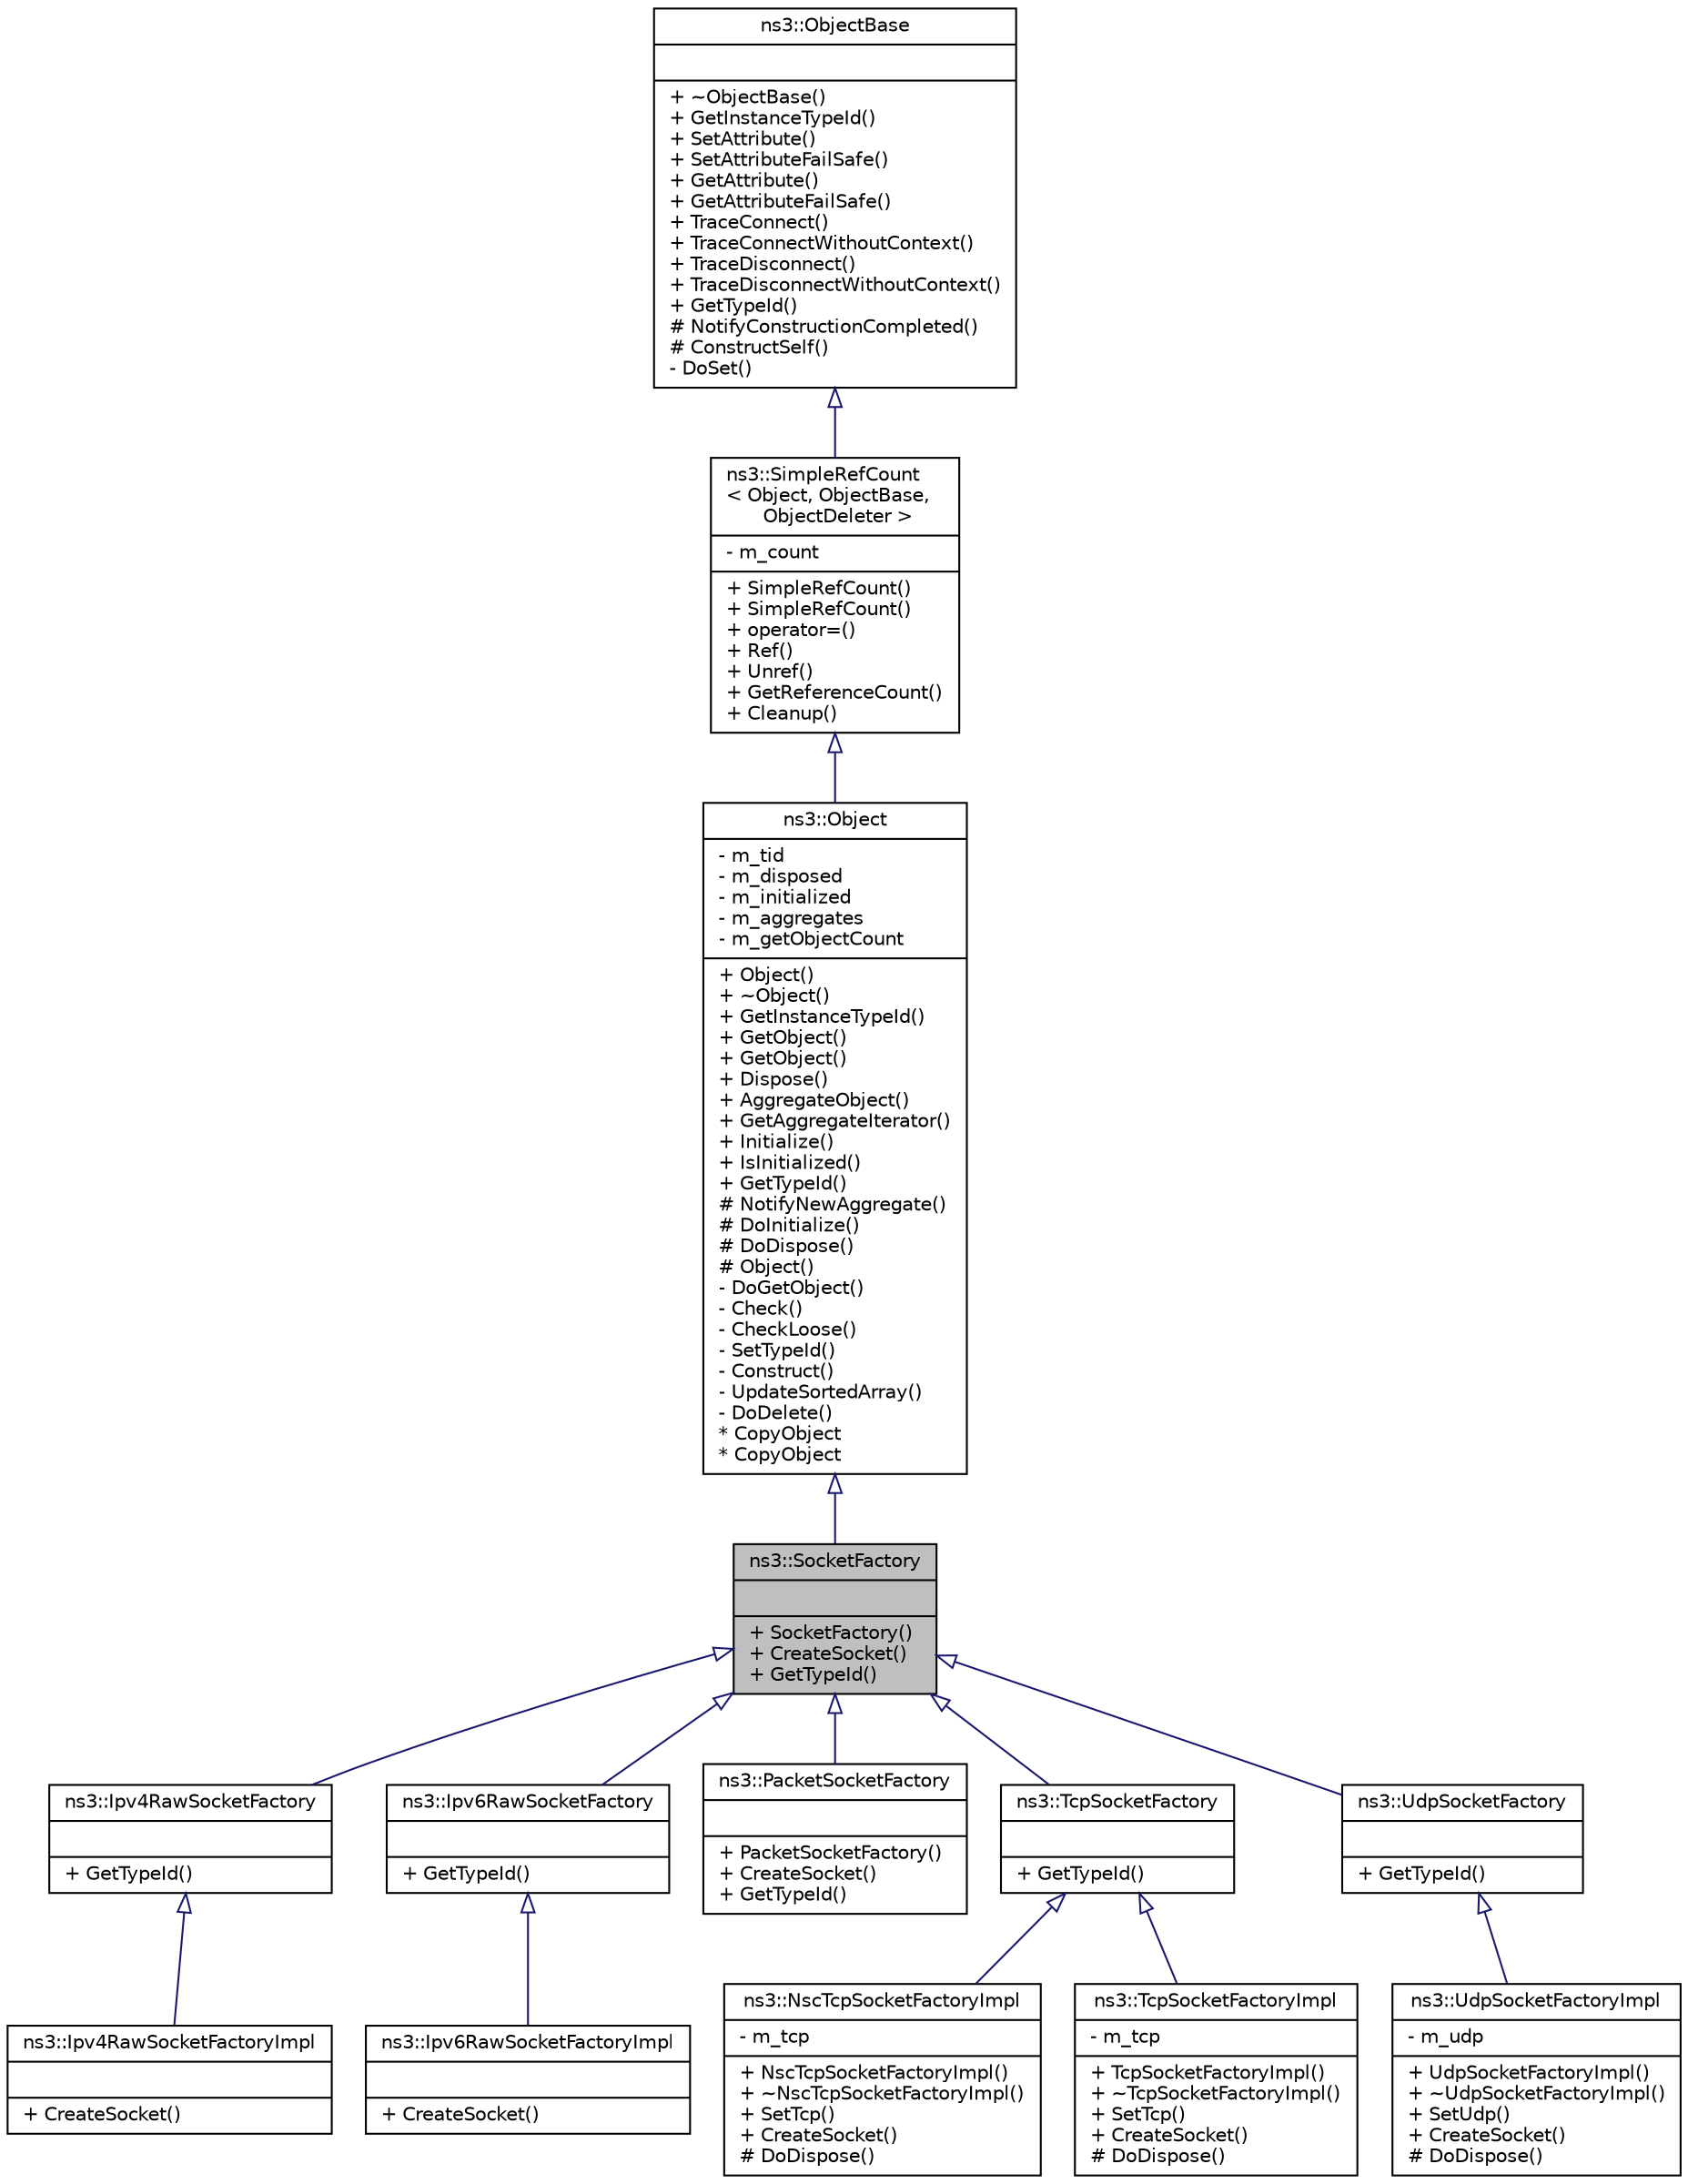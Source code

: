 digraph "ns3::SocketFactory"
{
  edge [fontname="Helvetica",fontsize="10",labelfontname="Helvetica",labelfontsize="10"];
  node [fontname="Helvetica",fontsize="10",shape=record];
  Node1 [label="{ns3::SocketFactory\n||+ SocketFactory()\l+ CreateSocket()\l+ GetTypeId()\l}",height=0.2,width=0.4,color="black", fillcolor="grey75", style="filled", fontcolor="black"];
  Node2 -> Node1 [dir="back",color="midnightblue",fontsize="10",style="solid",arrowtail="onormal"];
  Node2 [label="{ns3::Object\n|- m_tid\l- m_disposed\l- m_initialized\l- m_aggregates\l- m_getObjectCount\l|+ Object()\l+ ~Object()\l+ GetInstanceTypeId()\l+ GetObject()\l+ GetObject()\l+ Dispose()\l+ AggregateObject()\l+ GetAggregateIterator()\l+ Initialize()\l+ IsInitialized()\l+ GetTypeId()\l# NotifyNewAggregate()\l# DoInitialize()\l# DoDispose()\l# Object()\l- DoGetObject()\l- Check()\l- CheckLoose()\l- SetTypeId()\l- Construct()\l- UpdateSortedArray()\l- DoDelete()\l* CopyObject\l* CopyObject\l}",height=0.2,width=0.4,color="black", fillcolor="white", style="filled",URL="$d9/d77/classns3_1_1Object.html",tooltip="A base class which provides memory management and object aggregation. "];
  Node3 -> Node2 [dir="back",color="midnightblue",fontsize="10",style="solid",arrowtail="onormal"];
  Node3 [label="{ns3::SimpleRefCount\l\< Object, ObjectBase,\l ObjectDeleter \>\n|- m_count\l|+ SimpleRefCount()\l+ SimpleRefCount()\l+ operator=()\l+ Ref()\l+ Unref()\l+ GetReferenceCount()\l+ Cleanup()\l}",height=0.2,width=0.4,color="black", fillcolor="white", style="filled",URL="$da/da1/classns3_1_1SimpleRefCount.html"];
  Node4 -> Node3 [dir="back",color="midnightblue",fontsize="10",style="solid",arrowtail="onormal"];
  Node4 [label="{ns3::ObjectBase\n||+ ~ObjectBase()\l+ GetInstanceTypeId()\l+ SetAttribute()\l+ SetAttributeFailSafe()\l+ GetAttribute()\l+ GetAttributeFailSafe()\l+ TraceConnect()\l+ TraceConnectWithoutContext()\l+ TraceDisconnect()\l+ TraceDisconnectWithoutContext()\l+ GetTypeId()\l# NotifyConstructionCompleted()\l# ConstructSelf()\l- DoSet()\l}",height=0.2,width=0.4,color="black", fillcolor="white", style="filled",URL="$d2/dac/classns3_1_1ObjectBase.html",tooltip="Anchor the ns-3 type and attribute system. "];
  Node1 -> Node5 [dir="back",color="midnightblue",fontsize="10",style="solid",arrowtail="onormal"];
  Node5 [label="{ns3::Ipv4RawSocketFactory\n||+ GetTypeId()\l}",height=0.2,width=0.4,color="black", fillcolor="white", style="filled",URL="$db/d78/classns3_1_1Ipv4RawSocketFactory.html",tooltip="API to create RAW socket instances. "];
  Node5 -> Node6 [dir="back",color="midnightblue",fontsize="10",style="solid",arrowtail="onormal"];
  Node6 [label="{ns3::Ipv4RawSocketFactoryImpl\n||+ CreateSocket()\l}",height=0.2,width=0.4,color="black", fillcolor="white", style="filled",URL="$d4/d6e/classns3_1_1Ipv4RawSocketFactoryImpl.html",tooltip="Implementation of IPv4 raw socket factory. "];
  Node1 -> Node7 [dir="back",color="midnightblue",fontsize="10",style="solid",arrowtail="onormal"];
  Node7 [label="{ns3::Ipv6RawSocketFactory\n||+ GetTypeId()\l}",height=0.2,width=0.4,color="black", fillcolor="white", style="filled",URL="$d7/dae/classns3_1_1Ipv6RawSocketFactory.html",tooltip="API to create IPv6 RAW socket instances. "];
  Node7 -> Node8 [dir="back",color="midnightblue",fontsize="10",style="solid",arrowtail="onormal"];
  Node8 [label="{ns3::Ipv6RawSocketFactoryImpl\n||+ CreateSocket()\l}",height=0.2,width=0.4,color="black", fillcolor="white", style="filled",URL="$dd/dc4/classns3_1_1Ipv6RawSocketFactoryImpl.html",tooltip="Implementation of IPv6 raw socket factory. "];
  Node1 -> Node9 [dir="back",color="midnightblue",fontsize="10",style="solid",arrowtail="onormal"];
  Node9 [label="{ns3::PacketSocketFactory\n||+ PacketSocketFactory()\l+ CreateSocket()\l+ GetTypeId()\l}",height=0.2,width=0.4,color="black", fillcolor="white", style="filled",URL="$d0/d4d/classns3_1_1PacketSocketFactory.html"];
  Node1 -> Node10 [dir="back",color="midnightblue",fontsize="10",style="solid",arrowtail="onormal"];
  Node10 [label="{ns3::TcpSocketFactory\n||+ GetTypeId()\l}",height=0.2,width=0.4,color="black", fillcolor="white", style="filled",URL="$d6/d5a/classns3_1_1TcpSocketFactory.html",tooltip="API to create TCP socket instances. "];
  Node10 -> Node11 [dir="back",color="midnightblue",fontsize="10",style="solid",arrowtail="onormal"];
  Node11 [label="{ns3::NscTcpSocketFactoryImpl\n|- m_tcp\l|+ NscTcpSocketFactoryImpl()\l+ ~NscTcpSocketFactoryImpl()\l+ SetTcp()\l+ CreateSocket()\l# DoDispose()\l}",height=0.2,width=0.4,color="black", fillcolor="white", style="filled",URL="$de/dfc/classns3_1_1NscTcpSocketFactoryImpl.html",tooltip="socket factory implementation for creating instances of NSC TCP "];
  Node10 -> Node12 [dir="back",color="midnightblue",fontsize="10",style="solid",arrowtail="onormal"];
  Node12 [label="{ns3::TcpSocketFactoryImpl\n|- m_tcp\l|+ TcpSocketFactoryImpl()\l+ ~TcpSocketFactoryImpl()\l+ SetTcp()\l+ CreateSocket()\l# DoDispose()\l}",height=0.2,width=0.4,color="black", fillcolor="white", style="filled",URL="$dd/d71/classns3_1_1TcpSocketFactoryImpl.html",tooltip="socket factory implementation for native ns-3 TCP "];
  Node1 -> Node13 [dir="back",color="midnightblue",fontsize="10",style="solid",arrowtail="onormal"];
  Node13 [label="{ns3::UdpSocketFactory\n||+ GetTypeId()\l}",height=0.2,width=0.4,color="black", fillcolor="white", style="filled",URL="$d4/d5a/classns3_1_1UdpSocketFactory.html",tooltip="API to create UDP socket instances. "];
  Node13 -> Node14 [dir="back",color="midnightblue",fontsize="10",style="solid",arrowtail="onormal"];
  Node14 [label="{ns3::UdpSocketFactoryImpl\n|- m_udp\l|+ UdpSocketFactoryImpl()\l+ ~UdpSocketFactoryImpl()\l+ SetUdp()\l+ CreateSocket()\l# DoDispose()\l}",height=0.2,width=0.4,color="black", fillcolor="white", style="filled",URL="$d8/def/classns3_1_1UdpSocketFactoryImpl.html",tooltip="Object to create UDP socket instances. "];
}
